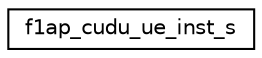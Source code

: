 digraph "Graphical Class Hierarchy"
{
 // LATEX_PDF_SIZE
  edge [fontname="Helvetica",fontsize="10",labelfontname="Helvetica",labelfontsize="10"];
  node [fontname="Helvetica",fontsize="10",shape=record];
  rankdir="LR";
  Node0 [label="f1ap_cudu_ue_inst_s",height=0.2,width=0.4,color="black", fillcolor="white", style="filled",URL="$structf1ap__cudu__ue__inst__s.html",tooltip=" "];
}
